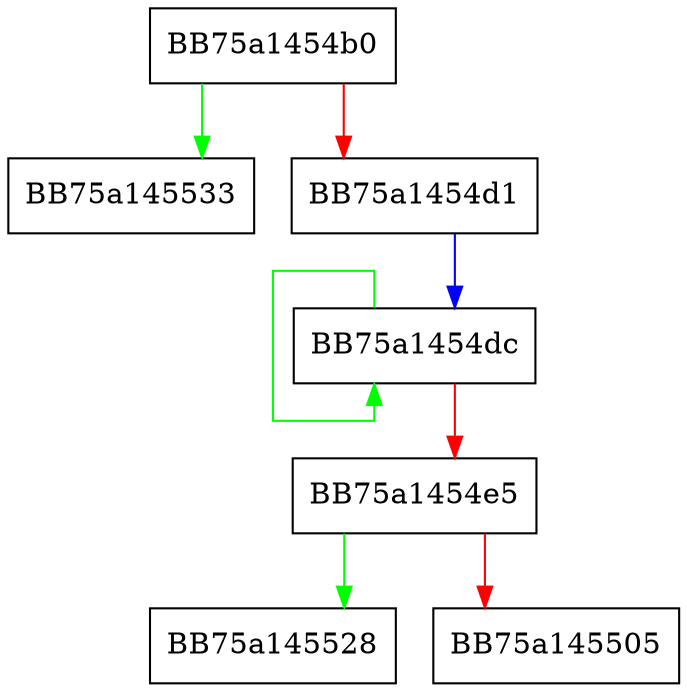 digraph Init {
  node [shape="box"];
  graph [splines=ortho];
  BB75a1454b0 -> BB75a145533 [color="green"];
  BB75a1454b0 -> BB75a1454d1 [color="red"];
  BB75a1454d1 -> BB75a1454dc [color="blue"];
  BB75a1454dc -> BB75a1454dc [color="green"];
  BB75a1454dc -> BB75a1454e5 [color="red"];
  BB75a1454e5 -> BB75a145528 [color="green"];
  BB75a1454e5 -> BB75a145505 [color="red"];
}